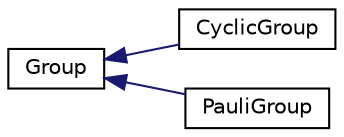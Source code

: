 digraph "Graphical Class Hierarchy"
{
  edge [fontname="Helvetica",fontsize="10",labelfontname="Helvetica",labelfontsize="10"];
  node [fontname="Helvetica",fontsize="10",shape=record];
  rankdir="LR";
  Node1 [label="Group",height=0.2,width=0.4,color="black", fillcolor="white", style="filled",URL="$classGroup.html"];
  Node1 -> Node2 [dir="back",color="midnightblue",fontsize="10",style="solid",fontname="Helvetica"];
  Node2 [label="CyclicGroup",height=0.2,width=0.4,color="black", fillcolor="white", style="filled",URL="$classCyclicGroup.html"];
  Node1 -> Node3 [dir="back",color="midnightblue",fontsize="10",style="solid",fontname="Helvetica"];
  Node3 [label="PauliGroup",height=0.2,width=0.4,color="black", fillcolor="white", style="filled",URL="$classPauliGroup.html"];
}
